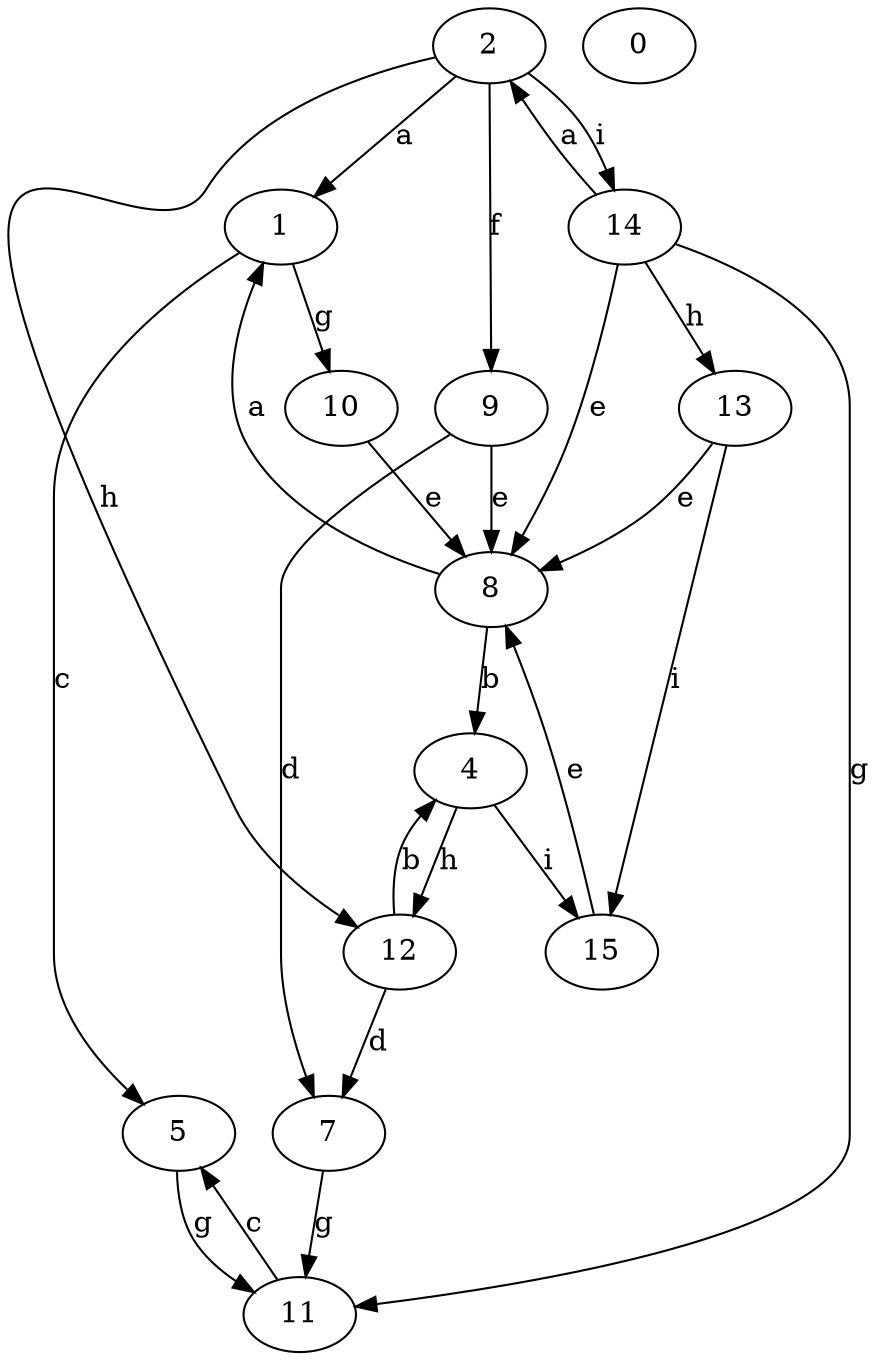 strict digraph  {
1;
2;
0;
4;
5;
7;
8;
9;
10;
11;
12;
13;
14;
15;
1 -> 5  [label=c];
1 -> 10  [label=g];
2 -> 1  [label=a];
2 -> 9  [label=f];
2 -> 12  [label=h];
2 -> 14  [label=i];
4 -> 12  [label=h];
4 -> 15  [label=i];
5 -> 11  [label=g];
7 -> 11  [label=g];
8 -> 1  [label=a];
8 -> 4  [label=b];
9 -> 7  [label=d];
9 -> 8  [label=e];
10 -> 8  [label=e];
11 -> 5  [label=c];
12 -> 4  [label=b];
12 -> 7  [label=d];
13 -> 8  [label=e];
13 -> 15  [label=i];
14 -> 2  [label=a];
14 -> 8  [label=e];
14 -> 11  [label=g];
14 -> 13  [label=h];
15 -> 8  [label=e];
}
